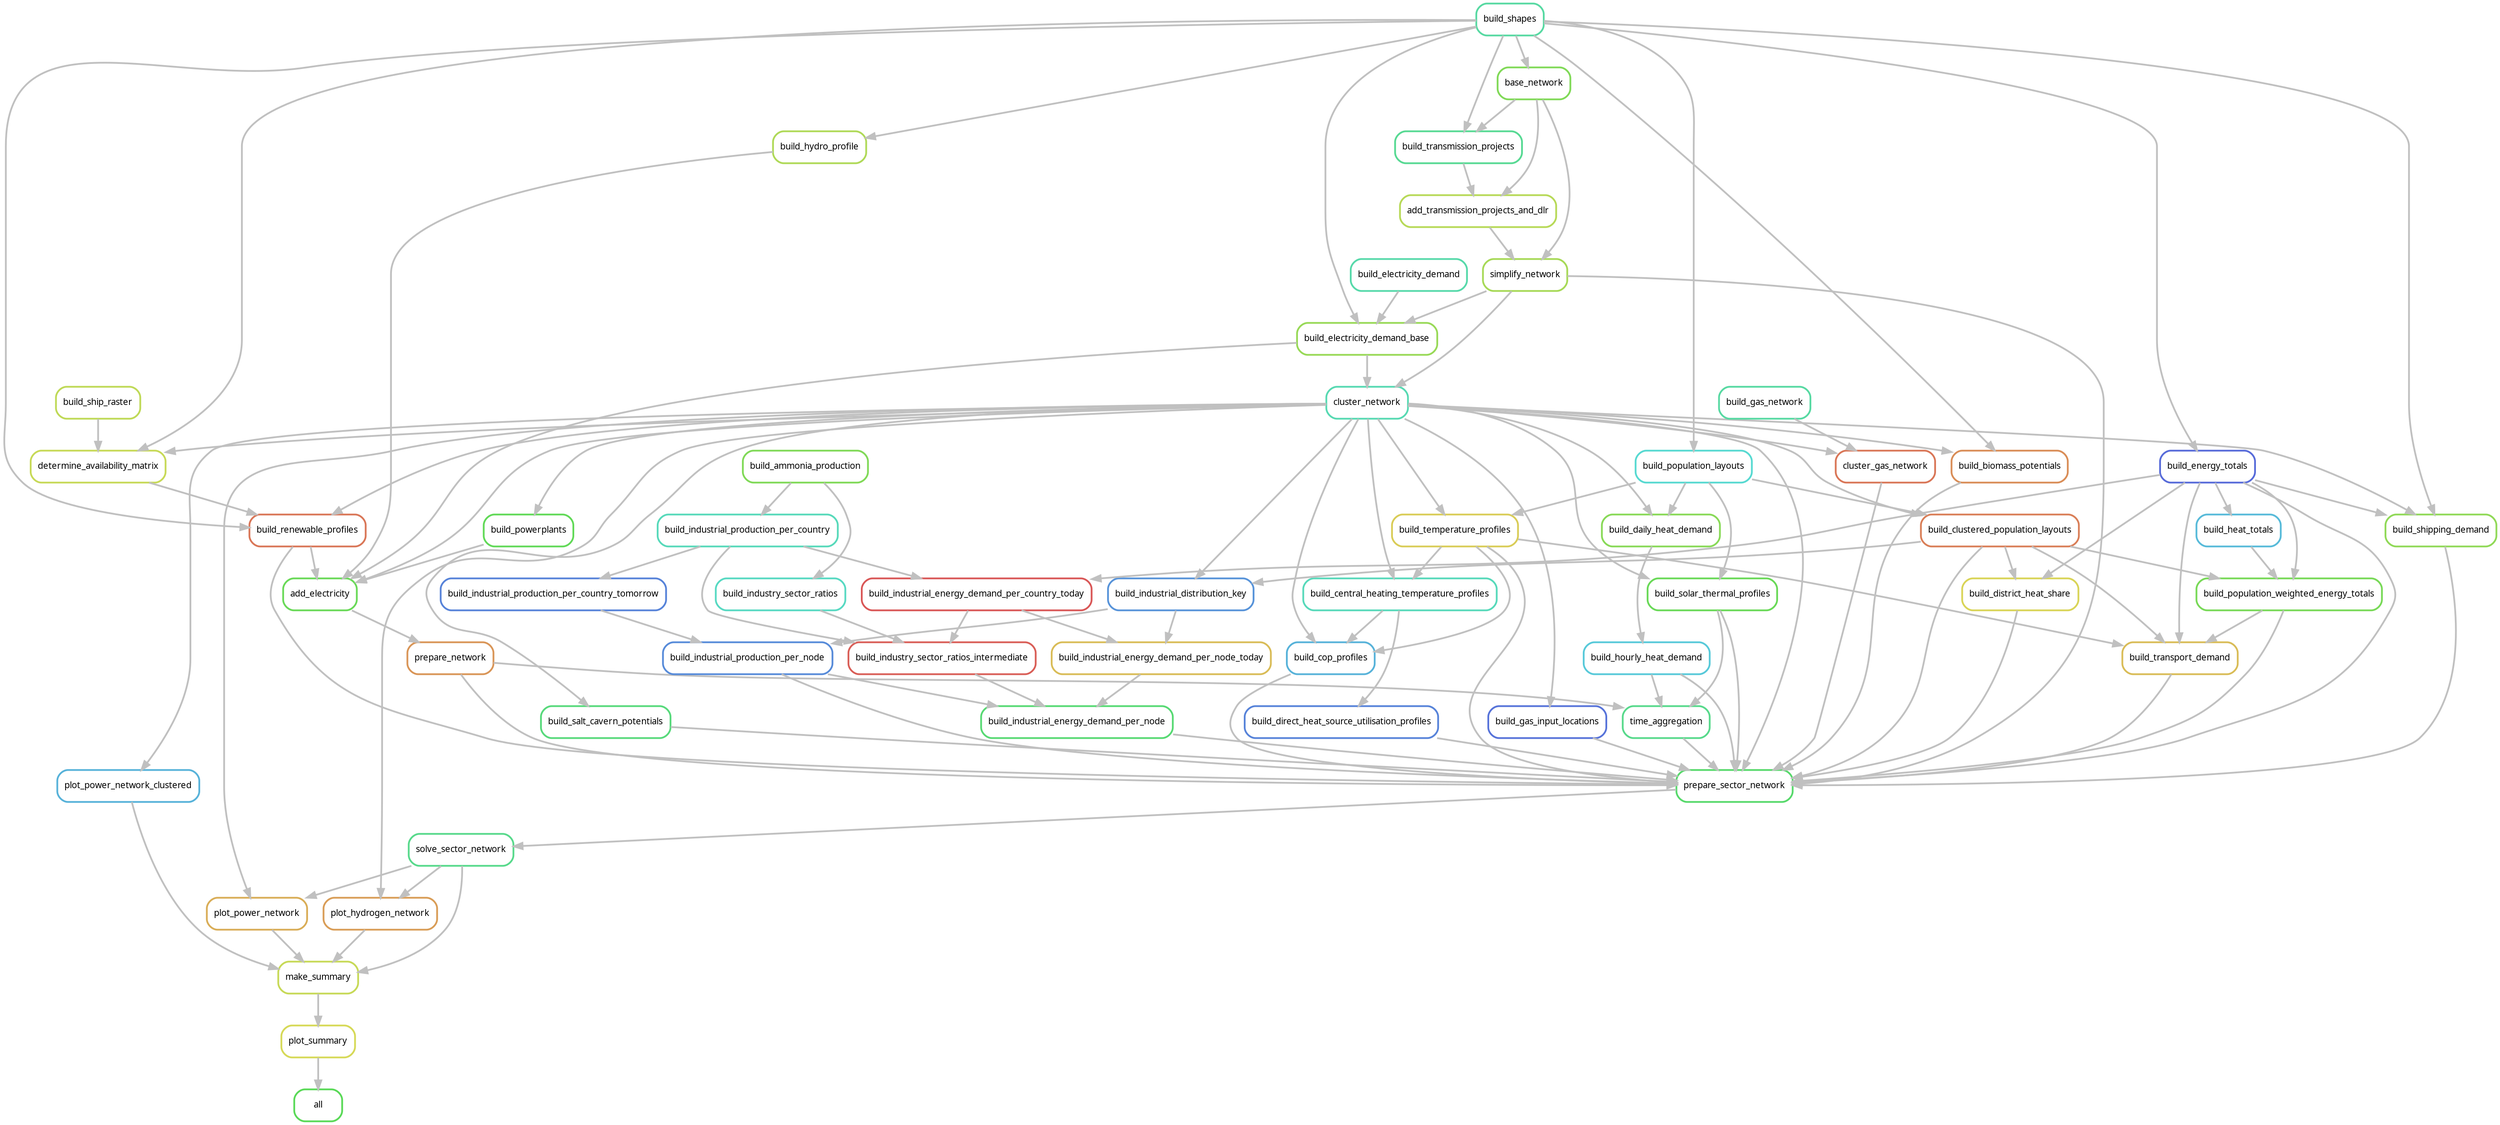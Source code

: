 digraph snakemake_dag {
    graph[bgcolor=white, margin=0];
    node[shape=box, style=rounded, fontname=sans,                 fontsize=10, penwidth=2];
    edge[penwidth=2, color=grey];
	0[label = "all", color = "0.33 0.6 0.85", style="rounded"];
	1[label = "plot_summary", color = "0.17 0.6 0.85", style="rounded"];
	2[label = "make_summary", color = "0.19 0.6 0.85", style="rounded"];
	3[label = "solve_sector_network", color = "0.40 0.6 0.85", style="rounded"];
	4[label = "prepare_sector_network", color = "0.36 0.6 0.85", style="rounded"];
	5[label = "build_renewable_profiles", color = "0.04 0.6 0.85", style="rounded"];
	6[label = "determine_availability_matrix", color = "0.19 0.6 0.85", style="rounded"];
	7[label = "build_ship_raster", color = "0.20 0.6 0.85", style="rounded"];
	8[label = "build_shapes", color = "0.43 0.6 0.85", style="rounded"];
	9[label = "cluster_network", color = "0.45 0.6 0.85", style="rounded"];
	10[label = "simplify_network", color = "0.23 0.6 0.85", style="rounded"];
	11[label = "add_transmission_projects_and_dlr", color = "0.21 0.6 0.85", style="rounded"];
	12[label = "base_network", color = "0.28 0.6 0.85", style="rounded"];
	13[label = "build_transmission_projects", color = "0.41 0.6 0.85", style="rounded"];
	14[label = "build_electricity_demand_base", color = "0.25 0.6 0.85", style="rounded"];
	15[label = "build_electricity_demand", color = "0.44 0.6 0.85", style="rounded"];
	16[label = "cluster_gas_network", color = "0.04 0.6 0.85", style="rounded"];
	17[label = "build_gas_network", color = "0.43 0.6 0.85", style="rounded"];
	18[label = "build_gas_input_locations", color = "0.63 0.6 0.85", style="rounded"];
	19[label = "time_aggregation", color = "0.40 0.6 0.85", style="rounded"];
	20[label = "prepare_network", color = "0.08 0.6 0.85", style="rounded"];
	21[label = "add_electricity", color = "0.31 0.6 0.85", style="rounded"];
	22[label = "build_hydro_profile", color = "0.22 0.6 0.85", style="rounded"];
	23[label = "build_powerplants", color = "0.32 0.6 0.85", style="rounded"];
	24[label = "build_hourly_heat_demand", color = "0.52 0.6 0.85", style="rounded"];
	25[label = "build_daily_heat_demand", color = "0.27 0.6 0.85", style="rounded"];
	26[label = "build_population_layouts", color = "0.49 0.6 0.85", style="rounded"];
	27[label = "build_solar_thermal_profiles", color = "0.31 0.6 0.85", style="rounded"];
	28[label = "build_population_weighted_energy_totals", color = "0.29 0.6 0.85", style="rounded"];
	29[label = "build_energy_totals", color = "0.64 0.6 0.85", style="rounded"];
	30[label = "build_clustered_population_layouts", color = "0.05 0.6 0.85", style="rounded"];
	31[label = "build_heat_totals", color = "0.54 0.6 0.85", style="rounded"];
	32[label = "build_shipping_demand", color = "0.26 0.6 0.85", style="rounded"];
	33[label = "build_transport_demand", color = "0.13 0.6 0.85", style="rounded"];
	34[label = "build_temperature_profiles", color = "0.15 0.6 0.85", style="rounded"];
	35[label = "build_biomass_potentials", color = "0.07 0.6 0.85", style="rounded"];
	36[label = "build_salt_cavern_potentials", color = "0.38 0.6 0.85", style="rounded"];
	37[label = "build_industrial_energy_demand_per_node", color = "0.37 0.6 0.85", style="rounded"];
	38[label = "build_industry_sector_ratios_intermediate", color = "0.01 0.6 0.85", style="rounded"];
	39[label = "build_industry_sector_ratios", color = "0.47 0.6 0.85", style="rounded"];
	40[label = "build_ammonia_production", color = "0.28 0.6 0.85", style="rounded"];
	41[label = "build_industrial_energy_demand_per_country_today", color = "0.00 0.6 0.85", style="rounded"];
	42[label = "build_industrial_production_per_country", color = "0.46 0.6 0.85", style="rounded"];
	43[label = "build_industrial_production_per_node", color = "0.60 0.6 0.85", style="rounded"];
	44[label = "build_industrial_distribution_key", color = "0.59 0.6 0.85", style="rounded"];
	45[label = "build_industrial_production_per_country_tomorrow", color = "0.61 0.6 0.85", style="rounded"];
	46[label = "build_industrial_energy_demand_per_node_today", color = "0.13 0.6 0.85", style="rounded"];
	47[label = "build_district_heat_share", color = "0.16 0.6 0.85", style="rounded"];
	48[label = "build_cop_profiles", color = "0.55 0.6 0.85", style="rounded"];
	49[label = "build_central_heating_temperature_profiles", color = "0.46 0.6 0.85", style="rounded"];
	50[label = "build_direct_heat_source_utilisation_profiles", color = "0.61 0.6 0.85", style="rounded"];
	51[label = "plot_power_network_clustered", color = "0.55 0.6 0.85", style="rounded"];
	52[label = "plot_power_network", color = "0.11 0.6 0.85", style="rounded"];
	53[label = "plot_hydrogen_network", color = "0.09 0.6 0.85", style="rounded"];
	1 -> 0
	2 -> 1
	52 -> 2
	51 -> 2
	53 -> 2
	3 -> 2
	4 -> 3
	32 -> 4
	33 -> 4
	28 -> 4
	34 -> 4
	27 -> 4
	16 -> 4
	24 -> 4
	47 -> 4
	5 -> 4
	30 -> 4
	48 -> 4
	37 -> 4
	36 -> 4
	43 -> 4
	35 -> 4
	19 -> 4
	10 -> 4
	50 -> 4
	18 -> 4
	20 -> 4
	29 -> 4
	9 -> 4
	9 -> 5
	8 -> 5
	6 -> 5
	7 -> 6
	8 -> 6
	9 -> 6
	10 -> 9
	14 -> 9
	12 -> 10
	11 -> 10
	13 -> 11
	12 -> 11
	8 -> 12
	8 -> 13
	12 -> 13
	8 -> 14
	10 -> 14
	15 -> 14
	17 -> 16
	9 -> 16
	9 -> 18
	24 -> 19
	27 -> 19
	20 -> 19
	21 -> 20
	22 -> 21
	9 -> 21
	23 -> 21
	14 -> 21
	5 -> 21
	8 -> 22
	9 -> 23
	25 -> 24
	9 -> 25
	26 -> 25
	8 -> 26
	9 -> 27
	26 -> 27
	29 -> 28
	31 -> 28
	30 -> 28
	8 -> 29
	9 -> 30
	26 -> 30
	29 -> 31
	8 -> 32
	29 -> 32
	9 -> 32
	29 -> 33
	34 -> 33
	28 -> 33
	30 -> 33
	9 -> 34
	26 -> 34
	8 -> 35
	9 -> 35
	9 -> 36
	46 -> 37
	38 -> 37
	43 -> 37
	42 -> 38
	41 -> 38
	39 -> 38
	40 -> 39
	42 -> 41
	29 -> 41
	40 -> 42
	44 -> 43
	45 -> 43
	30 -> 44
	9 -> 44
	42 -> 45
	41 -> 46
	44 -> 46
	29 -> 47
	30 -> 47
	49 -> 48
	34 -> 48
	9 -> 48
	34 -> 49
	9 -> 49
	49 -> 50
	9 -> 51
	3 -> 52
	9 -> 52
	3 -> 53
	9 -> 53
}            
